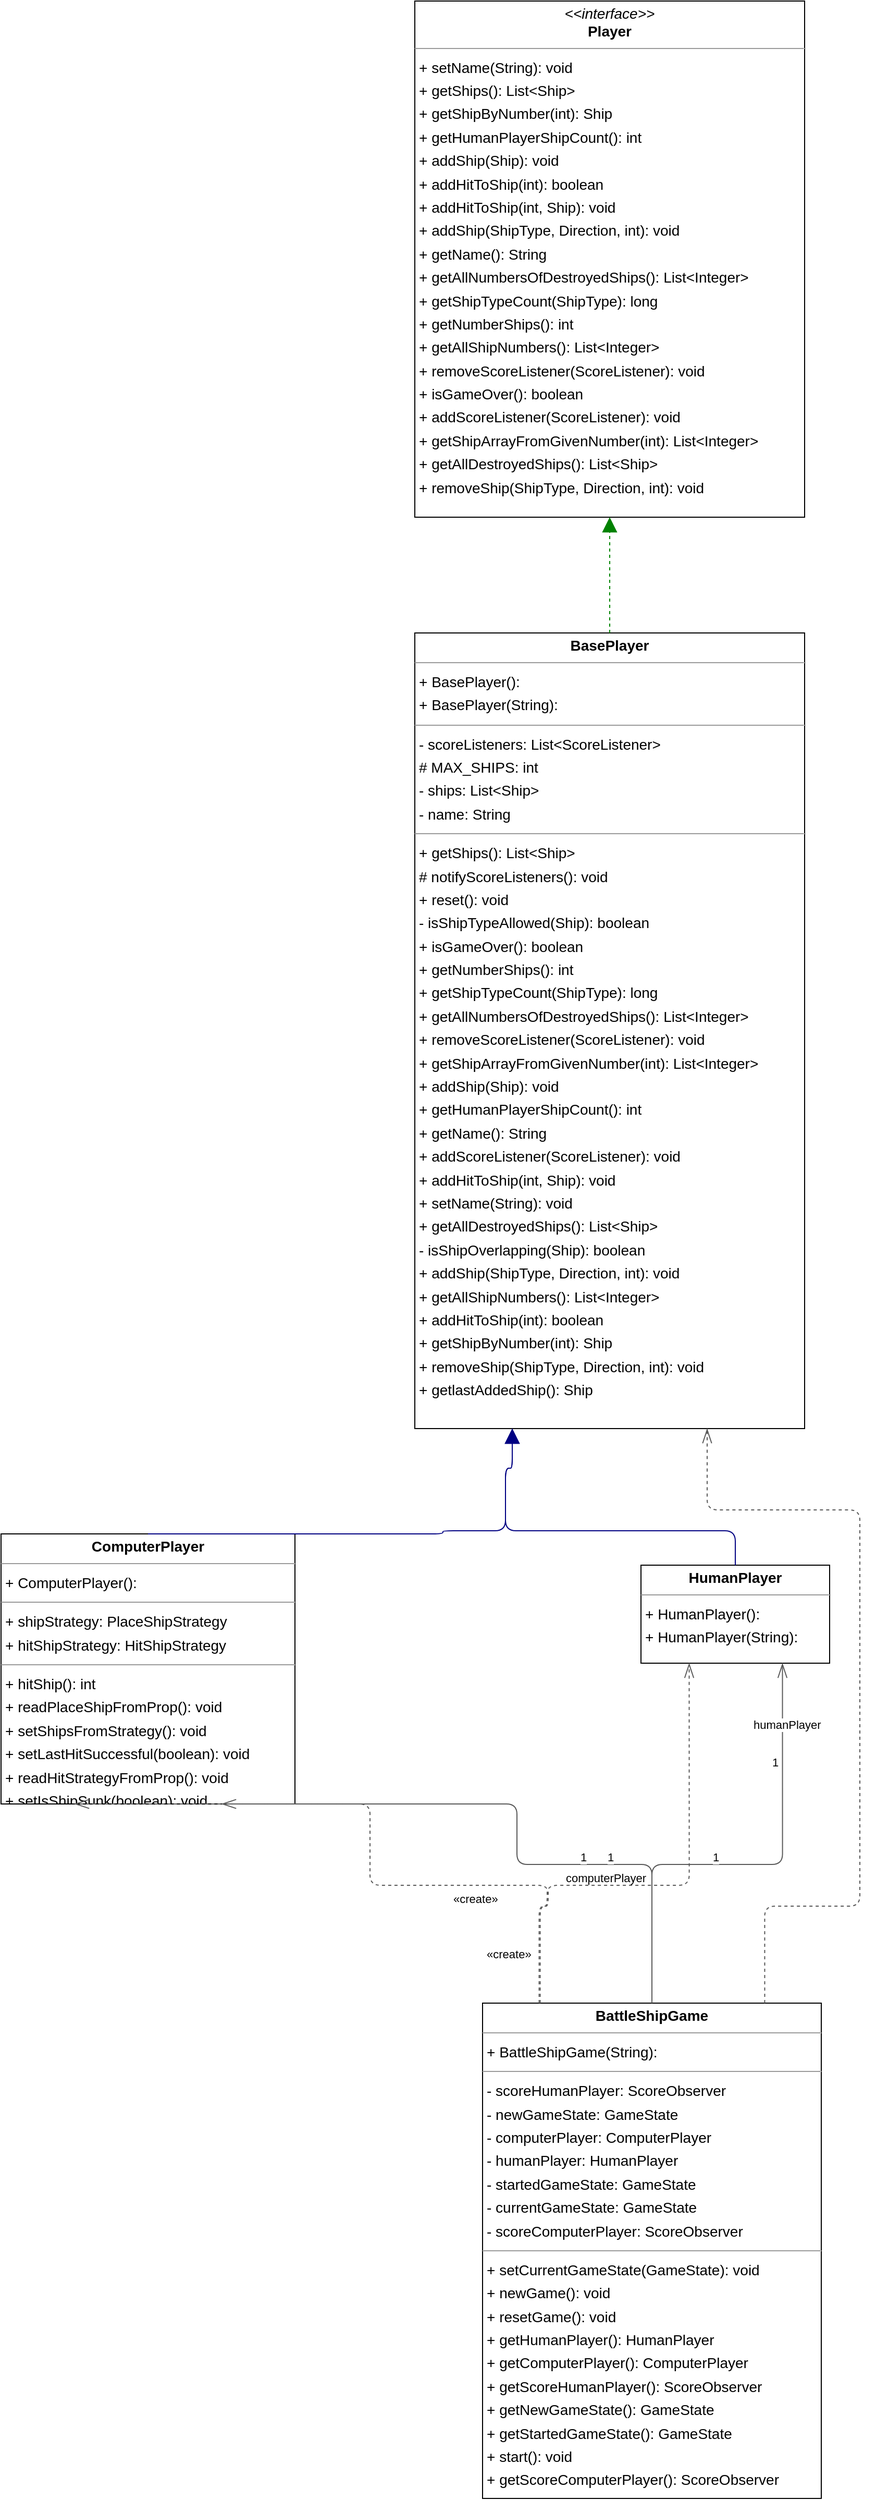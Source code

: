 <mxfile version="14.1.8" type="device"><diagram id="RA1Mz3EUn99PDOzcFIjB" name="Pagina-1"><mxGraphModel dx="6104" dy="3592" grid="1" gridSize="10" guides="1" tooltips="1" connect="1" arrows="1" fold="1" page="0" pageScale="1" pageWidth="3300" pageHeight="4681" background="none" math="0" shadow="0"><root><mxCell id="0"/><mxCell id="1" parent="0"/><mxCell id="node4" value="&lt;p style=&quot;margin:0px;margin-top:4px;text-align:center;&quot;&gt;&lt;b&gt;BasePlayer&lt;/b&gt;&lt;/p&gt;&lt;hr size=&quot;1&quot;/&gt;&lt;p style=&quot;margin:0 0 0 4px;line-height:1.6;&quot;&gt;+ BasePlayer(): &lt;br/&gt;+ BasePlayer(String): &lt;/p&gt;&lt;hr size=&quot;1&quot;/&gt;&lt;p style=&quot;margin:0 0 0 4px;line-height:1.6;&quot;&gt;- scoreListeners: List&amp;lt;ScoreListener&amp;gt;&lt;br/&gt;# MAX_SHIPS: int&lt;br/&gt;- ships: List&amp;lt;Ship&amp;gt;&lt;br/&gt;- name: String&lt;/p&gt;&lt;hr size=&quot;1&quot;/&gt;&lt;p style=&quot;margin:0 0 0 4px;line-height:1.6;&quot;&gt;+ getShips(): List&amp;lt;Ship&amp;gt;&lt;br/&gt;# notifyScoreListeners(): void&lt;br/&gt;+ reset(): void&lt;br/&gt;- isShipTypeAllowed(Ship): boolean&lt;br/&gt;+ isGameOver(): boolean&lt;br/&gt;+ getNumberShips(): int&lt;br/&gt;+ getShipTypeCount(ShipType): long&lt;br/&gt;+ getAllNumbersOfDestroyedShips(): List&amp;lt;Integer&amp;gt;&lt;br/&gt;+ removeScoreListener(ScoreListener): void&lt;br/&gt;+ getShipArrayFromGivenNumber(int): List&amp;lt;Integer&amp;gt;&lt;br/&gt;+ addShip(Ship): void&lt;br/&gt;+ getHumanPlayerShipCount(): int&lt;br/&gt;+ getName(): String&lt;br/&gt;+ addScoreListener(ScoreListener): void&lt;br/&gt;+ addHitToShip(int, Ship): void&lt;br/&gt;+ setName(String): void&lt;br/&gt;+ getAllDestroyedShips(): List&amp;lt;Ship&amp;gt;&lt;br/&gt;- isShipOverlapping(Ship): boolean&lt;br/&gt;+ addShip(ShipType, Direction, int): void&lt;br/&gt;+ getAllShipNumbers(): List&amp;lt;Integer&amp;gt;&lt;br/&gt;+ addHitToShip(int): boolean&lt;br/&gt;+ getShipByNumber(int): Ship&lt;br/&gt;+ removeShip(ShipType, Direction, int): void&lt;br/&gt;+ getlastAddedShip(): Ship&lt;/p&gt;" style="verticalAlign=top;align=left;overflow=fill;fontSize=14;fontFamily=Helvetica;html=1;rounded=0;shadow=0;comic=0;labelBackgroundColor=none;strokeWidth=1;" parent="1" vertex="1"><mxGeometry x="-73" y="226" width="374" height="763" as="geometry"/></mxCell><mxCell id="node0" value="&lt;p style=&quot;margin:0px;margin-top:4px;text-align:center;&quot;&gt;&lt;b&gt;BattleShipGame&lt;/b&gt;&lt;/p&gt;&lt;hr size=&quot;1&quot;/&gt;&lt;p style=&quot;margin:0 0 0 4px;line-height:1.6;&quot;&gt;+ BattleShipGame(String): &lt;/p&gt;&lt;hr size=&quot;1&quot;/&gt;&lt;p style=&quot;margin:0 0 0 4px;line-height:1.6;&quot;&gt;- scoreHumanPlayer: ScoreObserver&lt;br/&gt;- newGameState: GameState&lt;br/&gt;- computerPlayer: ComputerPlayer&lt;br/&gt;- humanPlayer: HumanPlayer&lt;br/&gt;- startedGameState: GameState&lt;br/&gt;- currentGameState: GameState&lt;br/&gt;- scoreComputerPlayer: ScoreObserver&lt;/p&gt;&lt;hr size=&quot;1&quot;/&gt;&lt;p style=&quot;margin:0 0 0 4px;line-height:1.6;&quot;&gt;+ setCurrentGameState(GameState): void&lt;br/&gt;+ newGame(): void&lt;br/&gt;+ resetGame(): void&lt;br/&gt;+ getHumanPlayer(): HumanPlayer&lt;br/&gt;+ getComputerPlayer(): ComputerPlayer&lt;br/&gt;+ getScoreHumanPlayer(): ScoreObserver&lt;br/&gt;+ getNewGameState(): GameState&lt;br/&gt;+ getStartedGameState(): GameState&lt;br/&gt;+ start(): void&lt;br/&gt;+ getScoreComputerPlayer(): ScoreObserver&lt;/p&gt;" style="verticalAlign=top;align=left;overflow=fill;fontSize=14;fontFamily=Helvetica;html=1;rounded=0;shadow=0;comic=0;labelBackgroundColor=none;strokeWidth=1;" parent="1" vertex="1"><mxGeometry x="-8" y="1540" width="325" height="475" as="geometry"/></mxCell><mxCell id="node2" value="&lt;p style=&quot;margin:0px;margin-top:4px;text-align:center;&quot;&gt;&lt;b&gt;ComputerPlayer&lt;/b&gt;&lt;/p&gt;&lt;hr size=&quot;1&quot;/&gt;&lt;p style=&quot;margin:0 0 0 4px;line-height:1.6;&quot;&gt;+ ComputerPlayer(): &lt;/p&gt;&lt;hr size=&quot;1&quot;/&gt;&lt;p style=&quot;margin:0 0 0 4px;line-height:1.6;&quot;&gt;+ shipStrategy: PlaceShipStrategy&lt;br/&gt;+ hitShipStrategy: HitShipStrategy&lt;/p&gt;&lt;hr size=&quot;1&quot;/&gt;&lt;p style=&quot;margin:0 0 0 4px;line-height:1.6;&quot;&gt;+ hitShip(): int&lt;br/&gt;+ readPlaceShipFromProp(): void&lt;br/&gt;+ setShipsFromStrategy(): void&lt;br/&gt;+ setLastHitSuccessful(boolean): void&lt;br/&gt;+ readHitStrategyFromProp(): void&lt;br/&gt;+ setIsShipSunk(boolean): void&lt;/p&gt;" style="verticalAlign=top;align=left;overflow=fill;fontSize=14;fontFamily=Helvetica;html=1;rounded=0;shadow=0;comic=0;labelBackgroundColor=none;strokeWidth=1;" parent="1" vertex="1"><mxGeometry x="-470" y="1090" width="282" height="259" as="geometry"/></mxCell><mxCell id="node1" value="&lt;p style=&quot;margin:0px;margin-top:4px;text-align:center;&quot;&gt;&lt;b&gt;HumanPlayer&lt;/b&gt;&lt;/p&gt;&lt;hr size=&quot;1&quot;/&gt;&lt;p style=&quot;margin:0 0 0 4px;line-height:1.6;&quot;&gt;+ HumanPlayer(): &lt;br/&gt;+ HumanPlayer(String): &lt;/p&gt;" style="verticalAlign=top;align=left;overflow=fill;fontSize=14;fontFamily=Helvetica;html=1;rounded=0;shadow=0;comic=0;labelBackgroundColor=none;strokeWidth=1;" parent="1" vertex="1"><mxGeometry x="144" y="1120" width="181" height="94" as="geometry"/></mxCell><mxCell id="node3" value="&lt;p style=&quot;margin:0px;margin-top:4px;text-align:center;&quot;&gt;&lt;i&gt;&amp;lt;&amp;lt;interface&amp;gt;&amp;gt;&lt;/i&gt;&lt;br/&gt;&lt;b&gt;Player&lt;/b&gt;&lt;/p&gt;&lt;hr size=&quot;1&quot;/&gt;&lt;p style=&quot;margin:0 0 0 4px;line-height:1.6;&quot;&gt;+ setName(String): void&lt;br/&gt;+ getShips(): List&amp;lt;Ship&amp;gt;&lt;br/&gt;+ getShipByNumber(int): Ship&lt;br/&gt;+ getHumanPlayerShipCount(): int&lt;br/&gt;+ addShip(Ship): void&lt;br/&gt;+ addHitToShip(int): boolean&lt;br/&gt;+ addHitToShip(int, Ship): void&lt;br/&gt;+ addShip(ShipType, Direction, int): void&lt;br/&gt;+ getName(): String&lt;br/&gt;+ getAllNumbersOfDestroyedShips(): List&amp;lt;Integer&amp;gt;&lt;br/&gt;+ getShipTypeCount(ShipType): long&lt;br/&gt;+ getNumberShips(): int&lt;br/&gt;+ getAllShipNumbers(): List&amp;lt;Integer&amp;gt;&lt;br/&gt;+ removeScoreListener(ScoreListener): void&lt;br/&gt;+ isGameOver(): boolean&lt;br/&gt;+ addScoreListener(ScoreListener): void&lt;br/&gt;+ getShipArrayFromGivenNumber(int): List&amp;lt;Integer&amp;gt;&lt;br/&gt;+ getAllDestroyedShips(): List&amp;lt;Ship&amp;gt;&lt;br/&gt;+ removeShip(ShipType, Direction, int): void&lt;/p&gt;" style="verticalAlign=top;align=left;overflow=fill;fontSize=14;fontFamily=Helvetica;html=1;rounded=0;shadow=0;comic=0;labelBackgroundColor=none;strokeWidth=1;" parent="1" vertex="1"><mxGeometry x="-73" y="-380" width="374" height="495" as="geometry"/></mxCell><mxCell id="edge0" value="" style="html=1;rounded=1;edgeStyle=orthogonalEdgeStyle;dashed=1;startArrow=none;endArrow=block;endSize=12;strokeColor=#008200;exitX=0.500;exitY=0.000;exitDx=0;exitDy=0;entryX=0.500;entryY=1.000;entryDx=0;entryDy=0;" parent="1" source="node4" target="node3" edge="1"><mxGeometry width="50" height="50" relative="1" as="geometry"><Array as="points"/></mxGeometry></mxCell><mxCell id="edge3" value="" style="html=1;rounded=1;edgeStyle=orthogonalEdgeStyle;dashed=1;startArrow=none;endArrow=openThin;endSize=12;strokeColor=#595959;exitX=0.833;exitY=0.000;exitDx=0;exitDy=0;entryX=0.750;entryY=1.000;entryDx=0;entryDy=0;" parent="1" source="node0" target="node4" edge="1"><mxGeometry width="50" height="50" relative="1" as="geometry"><Array as="points"><mxPoint x="262" y="1447"/><mxPoint x="354" y="1447"/><mxPoint x="354" y="1067"/><mxPoint x="208" y="1067"/></Array></mxGeometry></mxCell><mxCell id="edge5" value="" style="html=1;rounded=1;edgeStyle=orthogonalEdgeStyle;dashed=0;startArrow=diamondThinstartSize=12;endArrow=openThin;endSize=12;strokeColor=#595959;exitX=0.500;exitY=0.000;exitDx=0;exitDy=0;entryX=0.750;entryY=1.000;entryDx=0;entryDy=0;" parent="1" source="node0" target="node2" edge="1"><mxGeometry width="50" height="50" relative="1" as="geometry"><Array as="points"><mxPoint x="154" y="1407"/><mxPoint x="25" y="1407"/></Array></mxGeometry></mxCell><mxCell id="label30" value="1" style="edgeLabel;resizable=0;html=1;align=left;verticalAlign=top;strokeColor=default;" parent="edge5" vertex="1" connectable="0"><mxGeometry x="110" y="1387" as="geometry"/></mxCell><mxCell id="label34" value="1" style="edgeLabel;resizable=0;html=1;align=left;verticalAlign=top;strokeColor=default;" parent="edge5" vertex="1" connectable="0"><mxGeometry x="84" y="1387" as="geometry"/></mxCell><mxCell id="label35" value="computerPlayer" style="edgeLabel;resizable=0;html=1;align=left;verticalAlign=top;strokeColor=default;" parent="edge5" vertex="1" connectable="0"><mxGeometry x="70" y="1407" as="geometry"/></mxCell><mxCell id="edge6" value="" style="html=1;rounded=1;edgeStyle=orthogonalEdgeStyle;dashed=1;startArrow=none;endArrow=openThin;endSize=12;strokeColor=#595959;exitX=0.167;exitY=0.000;exitDx=0;exitDy=0;entryX=0.250;entryY=1.000;entryDx=0;entryDy=0;" parent="1" source="node0" target="node2" edge="1"><mxGeometry width="50" height="50" relative="1" as="geometry"><Array as="points"><mxPoint x="46" y="1447"/><mxPoint x="54" y="1447"/><mxPoint x="54" y="1427"/><mxPoint x="-116" y="1427"/></Array></mxGeometry></mxCell><mxCell id="label38" value="«create»" style="edgeLabel;resizable=0;html=1;align=left;verticalAlign=top;strokeColor=default;" parent="edge6" vertex="1" connectable="0"><mxGeometry x="-38" y="1427" as="geometry"/></mxCell><mxCell id="edge4" value="" style="html=1;rounded=1;edgeStyle=orthogonalEdgeStyle;dashed=0;startArrow=diamondThinstartSize=12;endArrow=openThin;endSize=12;strokeColor=#595959;exitX=0.500;exitY=0.000;exitDx=0;exitDy=0;entryX=0.750;entryY=1.000;entryDx=0;entryDy=0;" parent="1" source="node0" target="node1" edge="1"><mxGeometry width="50" height="50" relative="1" as="geometry"><Array as="points"><mxPoint x="154" y="1407"/><mxPoint x="279" y="1407"/></Array></mxGeometry></mxCell><mxCell id="label24" value="1" style="edgeLabel;resizable=0;html=1;align=left;verticalAlign=top;strokeColor=default;" parent="edge4" vertex="1" connectable="0"><mxGeometry x="211" y="1387" as="geometry"/></mxCell><mxCell id="label28" value="1" style="edgeLabel;resizable=0;html=1;align=left;verticalAlign=top;strokeColor=default;" parent="edge4" vertex="1" connectable="0"><mxGeometry x="268" y="1296" as="geometry"/></mxCell><mxCell id="label29" value="humanPlayer" style="edgeLabel;resizable=0;html=1;align=left;verticalAlign=top;strokeColor=default;" parent="edge4" vertex="1" connectable="0"><mxGeometry x="250" y="1260" as="geometry"/></mxCell><mxCell id="edge7" value="" style="html=1;rounded=1;edgeStyle=orthogonalEdgeStyle;dashed=1;startArrow=none;endArrow=openThin;endSize=12;strokeColor=#595959;exitX=0.167;exitY=0.000;exitDx=0;exitDy=0;entryX=0.250;entryY=1.000;entryDx=0;entryDy=0;" parent="1" edge="1"><mxGeometry width="50" height="50" relative="1" as="geometry"><Array as="points"><mxPoint x="47" y="1447"/><mxPoint x="55" y="1447"/><mxPoint x="55" y="1427"/><mxPoint x="190" y="1427"/></Array><mxPoint x="47.275" y="1540" as="sourcePoint"/><mxPoint x="190.25" y="1214.0" as="targetPoint"/></mxGeometry></mxCell><mxCell id="label44" value="«create»" style="edgeLabel;resizable=0;html=1;align=left;verticalAlign=top;strokeColor=default;" parent="edge7" vertex="1" connectable="0"><mxGeometry x="-6" y="1480" as="geometry"/></mxCell><mxCell id="edge1" value="" style="html=1;rounded=1;edgeStyle=orthogonalEdgeStyle;dashed=0;startArrow=none;endArrow=block;endSize=12;strokeColor=#000082;exitX=0.500;exitY=0.000;exitDx=0;exitDy=0;entryX=0.250;entryY=1.000;entryDx=0;entryDy=0;" parent="1" source="node2" target="node4" edge="1"><mxGeometry width="50" height="50" relative="1" as="geometry"><Array as="points"><mxPoint x="-46" y="1087"/><mxPoint x="14" y="1087"/><mxPoint x="14" y="1027"/><mxPoint x="21" y="1027"/></Array></mxGeometry></mxCell><mxCell id="edge2" value="" style="html=1;rounded=1;edgeStyle=orthogonalEdgeStyle;dashed=0;startArrow=none;endArrow=block;endSize=12;strokeColor=#000082;exitX=0.500;exitY=0.000;exitDx=0;exitDy=0;entryX=0.250;entryY=1.000;entryDx=0;entryDy=0;" parent="1" source="node1" target="node4" edge="1"><mxGeometry width="50" height="50" relative="1" as="geometry"><Array as="points"><mxPoint x="234" y="1087"/><mxPoint x="14" y="1087"/><mxPoint x="14" y="1027"/><mxPoint x="21" y="1027"/></Array></mxGeometry></mxCell></root></mxGraphModel></diagram></mxfile>